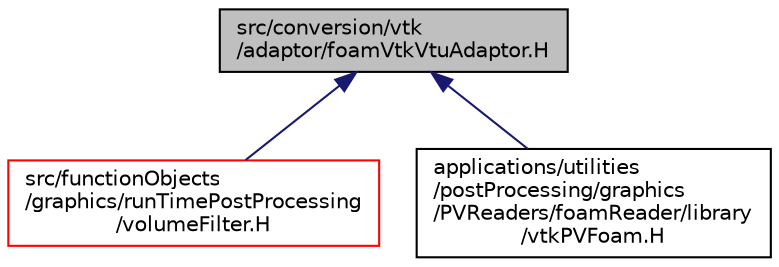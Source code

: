 digraph "src/conversion/vtk/adaptor/foamVtkVtuAdaptor.H"
{
  bgcolor="transparent";
  edge [fontname="Helvetica",fontsize="10",labelfontname="Helvetica",labelfontsize="10"];
  node [fontname="Helvetica",fontsize="10",shape=record];
  Node1 [label="src/conversion/vtk\l/adaptor/foamVtkVtuAdaptor.H",height=0.2,width=0.4,color="black", fillcolor="grey75", style="filled" fontcolor="black"];
  Node1 -> Node2 [dir="back",color="midnightblue",fontsize="10",style="solid",fontname="Helvetica"];
  Node2 [label="src/functionObjects\l/graphics/runTimePostProcessing\l/volumeFilter.H",height=0.2,width=0.4,color="red",URL="$volumeFilter_8H.html"];
  Node1 -> Node3 [dir="back",color="midnightblue",fontsize="10",style="solid",fontname="Helvetica"];
  Node3 [label="applications/utilities\l/postProcessing/graphics\l/PVReaders/foamReader/library\l/vtkPVFoam.H",height=0.2,width=0.4,color="black",URL="$vtkPVFoam_8H.html"];
}
